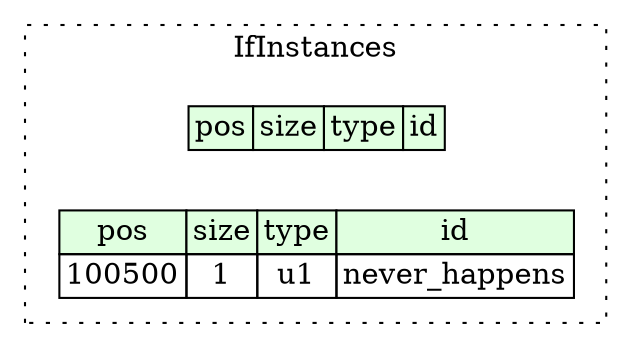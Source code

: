 digraph {
	rankdir=LR;
	node [shape=plaintext];
	subgraph cluster__if_instances {
		label="IfInstances";
		graph[style=dotted];

		if_instances__seq [label=<<TABLE BORDER="0" CELLBORDER="1" CELLSPACING="0">
			<TR><TD BGCOLOR="#E0FFE0">pos</TD><TD BGCOLOR="#E0FFE0">size</TD><TD BGCOLOR="#E0FFE0">type</TD><TD BGCOLOR="#E0FFE0">id</TD></TR>
		</TABLE>>];
		if_instances__inst__never_happens [label=<<TABLE BORDER="0" CELLBORDER="1" CELLSPACING="0">
			<TR><TD BGCOLOR="#E0FFE0">pos</TD><TD BGCOLOR="#E0FFE0">size</TD><TD BGCOLOR="#E0FFE0">type</TD><TD BGCOLOR="#E0FFE0">id</TD></TR>
			<TR><TD PORT="never_happens_pos">100500</TD><TD PORT="never_happens_size">1</TD><TD>u1</TD><TD PORT="never_happens_type">never_happens</TD></TR>
		</TABLE>>];
	}
}
